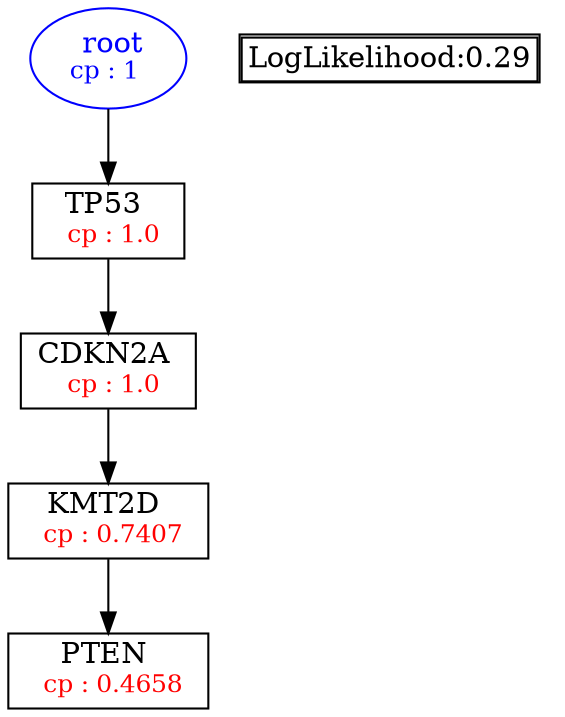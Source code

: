digraph tree {
    "root" [label=<<font color='Blue'> root</font><br/><font color='Blue' POINT-SIZE='12'>cp : 1 </font>>, shape=oval, color=Blue];
    "S4" [label =<TP53 <br/> <font color='Red' POINT-SIZE='12'> cp : 1.0 </font>>, shape=box];
    "S1" [label =<CDKN2A <br/> <font color='Red' POINT-SIZE='12'> cp : 1.0 </font>>, shape=box];
    "S3" [label =<KMT2D <br/> <font color='Red' POINT-SIZE='12'> cp : 0.7407 </font>>, shape=box];
    "S2" [label =<PTEN <br/> <font color='Red' POINT-SIZE='12'> cp : 0.4658 </font>>, shape=box];
    "root" -> "S4";
    "S4" -> "S1";
    "S1" -> "S3";
    "S3" -> "S2";

    node[shape=plaintext]
    fontsize="10"
    struct1 [label=
    <<TABLE BORDER="1" CELLBORDER="1" CELLSPACING="0" >
    <TR><TD ALIGN="LEFT">LogLikelihood:0.29</TD></TR>
    </TABLE>>];

}
